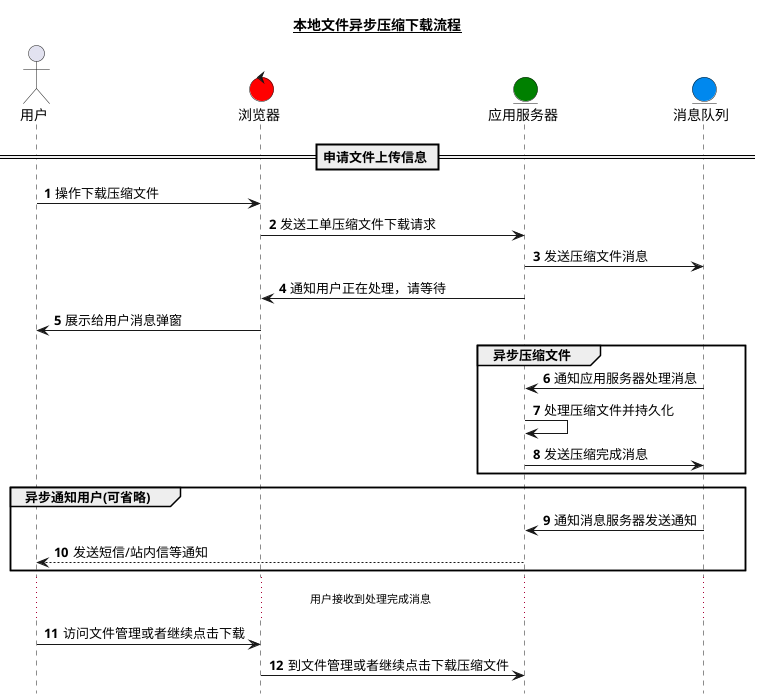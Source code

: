 @startuml
title __**本地文件异步压缩下载流程**__

actor 用户 AS USER
control 浏览器 AS  B #red
entity 应用服务器 AS  S #green
entity 消息队列 AS  MQ #0088EE

hide footbox

autonumber

== 申请文件上传信息 ==
USER ->B: 操作下载压缩文件
B->S: 发送工单压缩文件下载请求
S-> MQ: 发送压缩文件消息
S->B: 通知用户正在处理，请等待
B->USER: 展示给用户消息弹窗


group 异步压缩文件

MQ->S: 通知应用服务器处理消息
S->S: 处理压缩文件并持久化
S->MQ: 发送压缩完成消息

end

group 异步通知用户(可省略)
MQ->S: 通知消息服务器发送通知
S-->USER: 发送短信/站内信等通知
end

...用户接收到处理完成消息...
USER-> B: 访问文件管理或者继续点击下载
B->S: 到文件管理或者继续点击下载压缩文件


@enduml